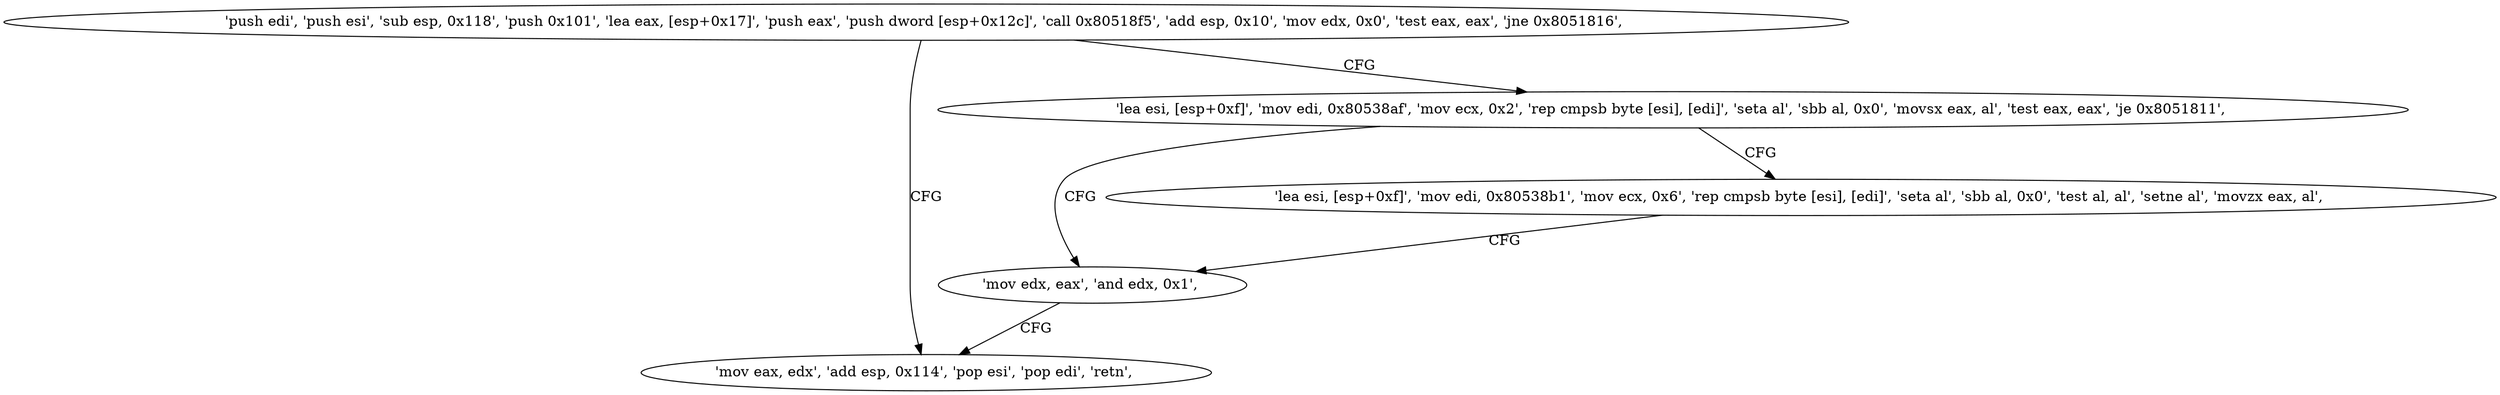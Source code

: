 digraph "func" {
"134551470" [label = "'push edi', 'push esi', 'sub esp, 0x118', 'push 0x101', 'lea eax, [esp+0x17]', 'push eax', 'push dword [esp+0x12c]', 'call 0x80518f5', 'add esp, 0x10', 'mov edx, 0x0', 'test eax, eax', 'jne 0x8051816', " ]
"134551574" [label = "'mov eax, edx', 'add esp, 0x114', 'pop esi', 'pop edi', 'retn', " ]
"134551512" [label = "'lea esi, [esp+0xf]', 'mov edi, 0x80538af', 'mov ecx, 0x2', 'rep cmpsb byte [esi], [edi]', 'seta al', 'sbb al, 0x0', 'movsx eax, al', 'test eax, eax', 'je 0x8051811', " ]
"134551569" [label = "'mov edx, eax', 'and edx, 0x1', " ]
"134551540" [label = "'lea esi, [esp+0xf]', 'mov edi, 0x80538b1', 'mov ecx, 0x6', 'rep cmpsb byte [esi], [edi]', 'seta al', 'sbb al, 0x0', 'test al, al', 'setne al', 'movzx eax, al', " ]
"134551470" -> "134551574" [ label = "CFG" ]
"134551470" -> "134551512" [ label = "CFG" ]
"134551512" -> "134551569" [ label = "CFG" ]
"134551512" -> "134551540" [ label = "CFG" ]
"134551569" -> "134551574" [ label = "CFG" ]
"134551540" -> "134551569" [ label = "CFG" ]
}

